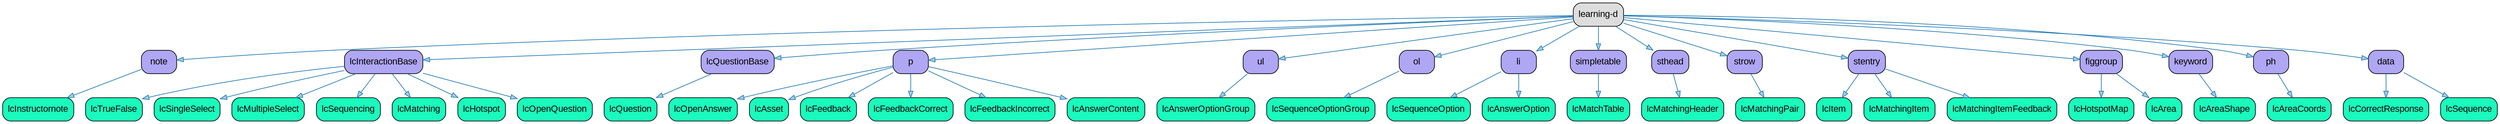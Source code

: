 // DITA Domain learning-d
strict digraph {
				
  // Root node
  
	"learning-d" [label ="learning-d" fontname="Arial" shape="Mrecord" style="filled"  fillcolor="#DDDDDD"]
			
  // Other nodes
      
	"note" [label ="note" fontname="Arial" shape="Mrecord" style="filled"  fillcolor="#AFA7F4"]
         
	"lcInstructornote" [label ="lcInstructornote" fontname="Arial" shape="Mrecord" style="filled"  fillcolor="#1AFABC"]
      
      
	"lcInteractionBase" [label ="lcInteractionBase" fontname="Arial" shape="Mrecord" style="filled"  fillcolor="#AFA7F4"]
         
	"lcTrueFalse" [label ="lcTrueFalse" fontname="Arial" shape="Mrecord" style="filled"  fillcolor="#1AFABC"]
         
	"lcSingleSelect" [label ="lcSingleSelect" fontname="Arial" shape="Mrecord" style="filled"  fillcolor="#1AFABC"]
         
	"lcMultipleSelect" [label ="lcMultipleSelect" fontname="Arial" shape="Mrecord" style="filled"  fillcolor="#1AFABC"]
         
	"lcSequencing" [label ="lcSequencing" fontname="Arial" shape="Mrecord" style="filled"  fillcolor="#1AFABC"]
         
	"lcMatching" [label ="lcMatching" fontname="Arial" shape="Mrecord" style="filled"  fillcolor="#1AFABC"]
         
	"lcHotspot" [label ="lcHotspot" fontname="Arial" shape="Mrecord" style="filled"  fillcolor="#1AFABC"]
         
	"lcOpenQuestion" [label ="lcOpenQuestion" fontname="Arial" shape="Mrecord" style="filled"  fillcolor="#1AFABC"]
      
      
	"lcQuestionBase" [label ="lcQuestionBase" fontname="Arial" shape="Mrecord" style="filled"  fillcolor="#AFA7F4"]
         
	"lcQuestion" [label ="lcQuestion" fontname="Arial" shape="Mrecord" style="filled"  fillcolor="#1AFABC"]
      
      
	"p" [label ="p" fontname="Arial" shape="Mrecord" style="filled"  fillcolor="#AFA7F4"]
         
	"lcOpenAnswer" [label ="lcOpenAnswer" fontname="Arial" shape="Mrecord" style="filled"  fillcolor="#1AFABC"]
         
	"lcAsset" [label ="lcAsset" fontname="Arial" shape="Mrecord" style="filled"  fillcolor="#1AFABC"]
         
	"lcFeedback" [label ="lcFeedback" fontname="Arial" shape="Mrecord" style="filled"  fillcolor="#1AFABC"]
         
	"lcFeedbackCorrect" [label ="lcFeedbackCorrect" fontname="Arial" shape="Mrecord" style="filled"  fillcolor="#1AFABC"]
         
	"lcFeedbackIncorrect" [label ="lcFeedbackIncorrect" fontname="Arial" shape="Mrecord" style="filled"  fillcolor="#1AFABC"]
         
	"lcAnswerContent" [label ="lcAnswerContent" fontname="Arial" shape="Mrecord" style="filled"  fillcolor="#1AFABC"]
      
      
	"ul" [label ="ul" fontname="Arial" shape="Mrecord" style="filled"  fillcolor="#AFA7F4"]
         
	"lcAnswerOptionGroup" [label ="lcAnswerOptionGroup" fontname="Arial" shape="Mrecord" style="filled"  fillcolor="#1AFABC"]
      
      
	"ol" [label ="ol" fontname="Arial" shape="Mrecord" style="filled"  fillcolor="#AFA7F4"]
         
	"lcSequenceOptionGroup" [label ="lcSequenceOptionGroup" fontname="Arial" shape="Mrecord" style="filled"  fillcolor="#1AFABC"]
      
      
	"li" [label ="li" fontname="Arial" shape="Mrecord" style="filled"  fillcolor="#AFA7F4"]
         
	"lcSequenceOption" [label ="lcSequenceOption" fontname="Arial" shape="Mrecord" style="filled"  fillcolor="#1AFABC"]
         
	"lcAnswerOption" [label ="lcAnswerOption" fontname="Arial" shape="Mrecord" style="filled"  fillcolor="#1AFABC"]
      
      
	"simpletable" [label ="simpletable" fontname="Arial" shape="Mrecord" style="filled"  fillcolor="#AFA7F4"]
         
	"lcMatchTable" [label ="lcMatchTable" fontname="Arial" shape="Mrecord" style="filled"  fillcolor="#1AFABC"]
      
      
	"sthead" [label ="sthead" fontname="Arial" shape="Mrecord" style="filled"  fillcolor="#AFA7F4"]
         
	"lcMatchingHeader" [label ="lcMatchingHeader" fontname="Arial" shape="Mrecord" style="filled"  fillcolor="#1AFABC"]
      
      
	"strow" [label ="strow" fontname="Arial" shape="Mrecord" style="filled"  fillcolor="#AFA7F4"]
         
	"lcMatchingPair" [label ="lcMatchingPair" fontname="Arial" shape="Mrecord" style="filled"  fillcolor="#1AFABC"]
      
      
	"stentry" [label ="stentry" fontname="Arial" shape="Mrecord" style="filled"  fillcolor="#AFA7F4"]
         
	"lcItem" [label ="lcItem" fontname="Arial" shape="Mrecord" style="filled"  fillcolor="#1AFABC"]
         
	"lcMatchingItem" [label ="lcMatchingItem" fontname="Arial" shape="Mrecord" style="filled"  fillcolor="#1AFABC"]
         
	"lcMatchingItemFeedback" [label ="lcMatchingItemFeedback" fontname="Arial" shape="Mrecord" style="filled"  fillcolor="#1AFABC"]
      
      
	"figgroup" [label ="figgroup" fontname="Arial" shape="Mrecord" style="filled"  fillcolor="#AFA7F4"]
         
	"lcHotspotMap" [label ="lcHotspotMap" fontname="Arial" shape="Mrecord" style="filled"  fillcolor="#1AFABC"]
         
	"lcArea" [label ="lcArea" fontname="Arial" shape="Mrecord" style="filled"  fillcolor="#1AFABC"]
      
      
	"keyword" [label ="keyword" fontname="Arial" shape="Mrecord" style="filled"  fillcolor="#AFA7F4"]
         
	"lcAreaShape" [label ="lcAreaShape" fontname="Arial" shape="Mrecord" style="filled"  fillcolor="#1AFABC"]
      
      
	"ph" [label ="ph" fontname="Arial" shape="Mrecord" style="filled"  fillcolor="#AFA7F4"]
         
	"lcAreaCoords" [label ="lcAreaCoords" fontname="Arial" shape="Mrecord" style="filled"  fillcolor="#1AFABC"]
      
      
	"data" [label ="data" fontname="Arial" shape="Mrecord" style="filled"  fillcolor="#AFA7F4"]
         
	"lcCorrectResponse" [label ="lcCorrectResponse" fontname="Arial" shape="Mrecord" style="filled"  fillcolor="#1AFABC"]
         
	"lcSequence" [label ="lcSequence" fontname="Arial" shape="Mrecord" style="filled"  fillcolor="#1AFABC"]
      
   
  // Edges
      
	"learning-d" -> "note" [fillcolor="#a6cee3" color="#1f78b4"]
         
	"note" -> "lcInstructornote" [fillcolor="#a6cee3" color="#1f78b4"]
      
      
	"learning-d" -> "lcInteractionBase" [fillcolor="#a6cee3" color="#1f78b4"]
         
	"lcInteractionBase" -> "lcTrueFalse" [fillcolor="#a6cee3" color="#1f78b4"]
         
	"lcInteractionBase" -> "lcSingleSelect" [fillcolor="#a6cee3" color="#1f78b4"]
         
	"lcInteractionBase" -> "lcMultipleSelect" [fillcolor="#a6cee3" color="#1f78b4"]
         
	"lcInteractionBase" -> "lcSequencing" [fillcolor="#a6cee3" color="#1f78b4"]
         
	"lcInteractionBase" -> "lcMatching" [fillcolor="#a6cee3" color="#1f78b4"]
         
	"lcInteractionBase" -> "lcHotspot" [fillcolor="#a6cee3" color="#1f78b4"]
         
	"lcInteractionBase" -> "lcOpenQuestion" [fillcolor="#a6cee3" color="#1f78b4"]
      
      
	"learning-d" -> "lcQuestionBase" [fillcolor="#a6cee3" color="#1f78b4"]
         
	"lcQuestionBase" -> "lcQuestion" [fillcolor="#a6cee3" color="#1f78b4"]
      
      
	"learning-d" -> "p" [fillcolor="#a6cee3" color="#1f78b4"]
         
	"p" -> "lcOpenAnswer" [fillcolor="#a6cee3" color="#1f78b4"]
         
	"p" -> "lcAsset" [fillcolor="#a6cee3" color="#1f78b4"]
         
	"p" -> "lcFeedback" [fillcolor="#a6cee3" color="#1f78b4"]
         
	"p" -> "lcFeedbackCorrect" [fillcolor="#a6cee3" color="#1f78b4"]
         
	"p" -> "lcFeedbackIncorrect" [fillcolor="#a6cee3" color="#1f78b4"]
         
	"p" -> "lcAnswerContent" [fillcolor="#a6cee3" color="#1f78b4"]
      
      
	"learning-d" -> "ul" [fillcolor="#a6cee3" color="#1f78b4"]
         
	"ul" -> "lcAnswerOptionGroup" [fillcolor="#a6cee3" color="#1f78b4"]
      
      
	"learning-d" -> "ol" [fillcolor="#a6cee3" color="#1f78b4"]
         
	"ol" -> "lcSequenceOptionGroup" [fillcolor="#a6cee3" color="#1f78b4"]
      
      
	"learning-d" -> "li" [fillcolor="#a6cee3" color="#1f78b4"]
         
	"li" -> "lcSequenceOption" [fillcolor="#a6cee3" color="#1f78b4"]
         
	"li" -> "lcAnswerOption" [fillcolor="#a6cee3" color="#1f78b4"]
      
      
	"learning-d" -> "simpletable" [fillcolor="#a6cee3" color="#1f78b4"]
         
	"simpletable" -> "lcMatchTable" [fillcolor="#a6cee3" color="#1f78b4"]
      
      
	"learning-d" -> "sthead" [fillcolor="#a6cee3" color="#1f78b4"]
         
	"sthead" -> "lcMatchingHeader" [fillcolor="#a6cee3" color="#1f78b4"]
      
      
	"learning-d" -> "strow" [fillcolor="#a6cee3" color="#1f78b4"]
         
	"strow" -> "lcMatchingPair" [fillcolor="#a6cee3" color="#1f78b4"]
      
      
	"learning-d" -> "stentry" [fillcolor="#a6cee3" color="#1f78b4"]
         
	"stentry" -> "lcItem" [fillcolor="#a6cee3" color="#1f78b4"]
         
	"stentry" -> "lcMatchingItem" [fillcolor="#a6cee3" color="#1f78b4"]
         
	"stentry" -> "lcMatchingItemFeedback" [fillcolor="#a6cee3" color="#1f78b4"]
      
      
	"learning-d" -> "figgroup" [fillcolor="#a6cee3" color="#1f78b4"]
         
	"figgroup" -> "lcHotspotMap" [fillcolor="#a6cee3" color="#1f78b4"]
         
	"figgroup" -> "lcArea" [fillcolor="#a6cee3" color="#1f78b4"]
      
      
	"learning-d" -> "keyword" [fillcolor="#a6cee3" color="#1f78b4"]
         
	"keyword" -> "lcAreaShape" [fillcolor="#a6cee3" color="#1f78b4"]
      
      
	"learning-d" -> "ph" [fillcolor="#a6cee3" color="#1f78b4"]
         
	"ph" -> "lcAreaCoords" [fillcolor="#a6cee3" color="#1f78b4"]
      
      
	"learning-d" -> "data" [fillcolor="#a6cee3" color="#1f78b4"]
         
	"data" -> "lcCorrectResponse" [fillcolor="#a6cee3" color="#1f78b4"]
         
	"data" -> "lcSequence" [fillcolor="#a6cee3" color="#1f78b4"]
      
   }